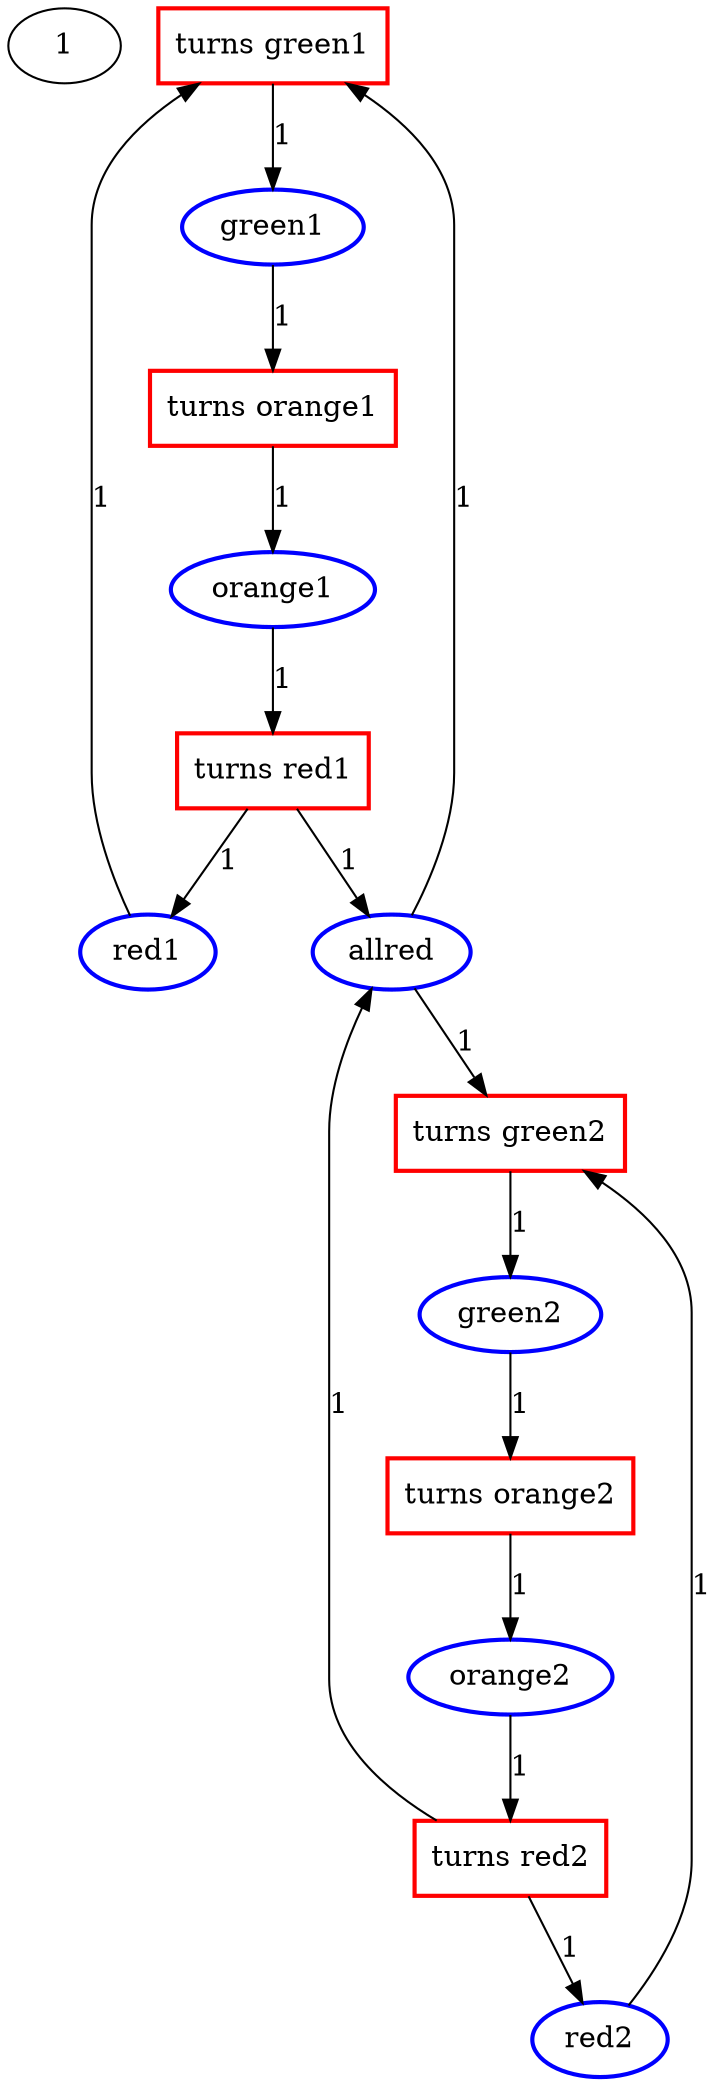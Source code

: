 digraph Petri {

  overlap=scale

  /* nodes */1
 transition0 [label="turns green1", shape=box, color=red, style=bold];
 transition1 [label="turns orange1", shape=box, color=red, style=bold];
 transition2 [label="turns red1", shape=box, color=red, style=bold];
 transition3 [label="turns green2", shape=box, color=red, style=bold];
 transition4 [label="turns orange2", shape=box, color=red, style=bold];
 transition5 [label="turns red2", shape=box, color=red, style=bold];

  pool0 [label="red1", color=blue, style=bold];
  pool3 [label="orange1", color=blue, style=bold];
  pool2 [label="green1", color=blue, style=bold];
  pool4 [label="red2", color=blue, style=bold];
  pool6 [label="orange2", color=blue, style=bold];
  pool5 [label="green2", color=blue, style=bold];
  pool1 [label="allred", color=blue, style=bold];

  /* edges */

  pool0 -> transition0 [label="1"]
  pool1 -> transition0 [label="1"]
  transition0 -> pool2 [label="1"]
  pool2 -> transition1 [label="1"]
  transition1 -> pool3 [label="1"]
  pool3 -> transition2 [label="1"]
  transition2 -> pool0 [label="1"]
  transition2 -> pool1 [label="1"]
  pool4 -> transition3 [label="1"]
  pool1 -> transition3 [label="1"]
  transition3 -> pool5 [label="1"]
  pool5 -> transition4 [label="1"]
  transition4 -> pool6 [label="1"]
  pool6 -> transition5 [label="1"]
  transition5 -> pool4 [label="1"]
  transition5 -> pool1 [label="1"]
}
